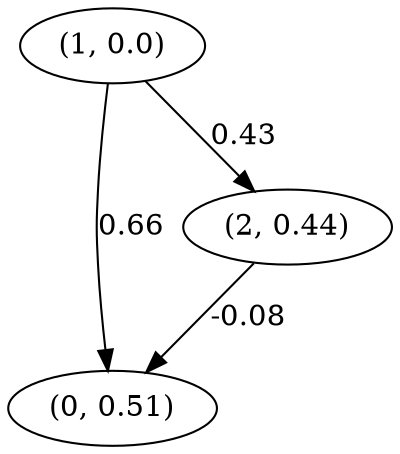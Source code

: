 digraph {
    0 [ label = "(0, 0.51)" ]
    1 [ label = "(1, 0.0)" ]
    2 [ label = "(2, 0.44)" ]
    1 -> 0 [ label = "0.66" ]
    2 -> 0 [ label = "-0.08" ]
    1 -> 2 [ label = "0.43" ]
}

